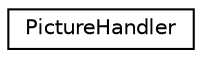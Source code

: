 digraph "Graphical Class Hierarchy"
{
  edge [fontname="Helvetica",fontsize="10",labelfontname="Helvetica",labelfontsize="10"];
  node [fontname="Helvetica",fontsize="10",shape=record];
  rankdir="LR";
  Node1 [label="PictureHandler",height=0.2,width=0.4,color="black", fillcolor="white", style="filled",URL="$class_picture_handler.html"];
}
